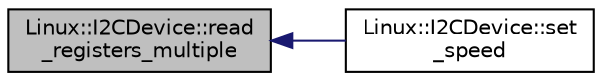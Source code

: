 digraph "Linux::I2CDevice::read_registers_multiple"
{
 // INTERACTIVE_SVG=YES
  edge [fontname="Helvetica",fontsize="10",labelfontname="Helvetica",labelfontsize="10"];
  node [fontname="Helvetica",fontsize="10",shape=record];
  rankdir="LR";
  Node1 [label="Linux::I2CDevice::read\l_registers_multiple",height=0.2,width=0.4,color="black", fillcolor="grey75", style="filled", fontcolor="black"];
  Node1 -> Node2 [dir="back",color="midnightblue",fontsize="10",style="solid",fontname="Helvetica"];
  Node2 [label="Linux::I2CDevice::set\l_speed",height=0.2,width=0.4,color="black", fillcolor="white", style="filled",URL="$classLinux_1_1I2CDevice.html#a6afbe0e47ff679a8a3f41e385def6e2e"];
}
